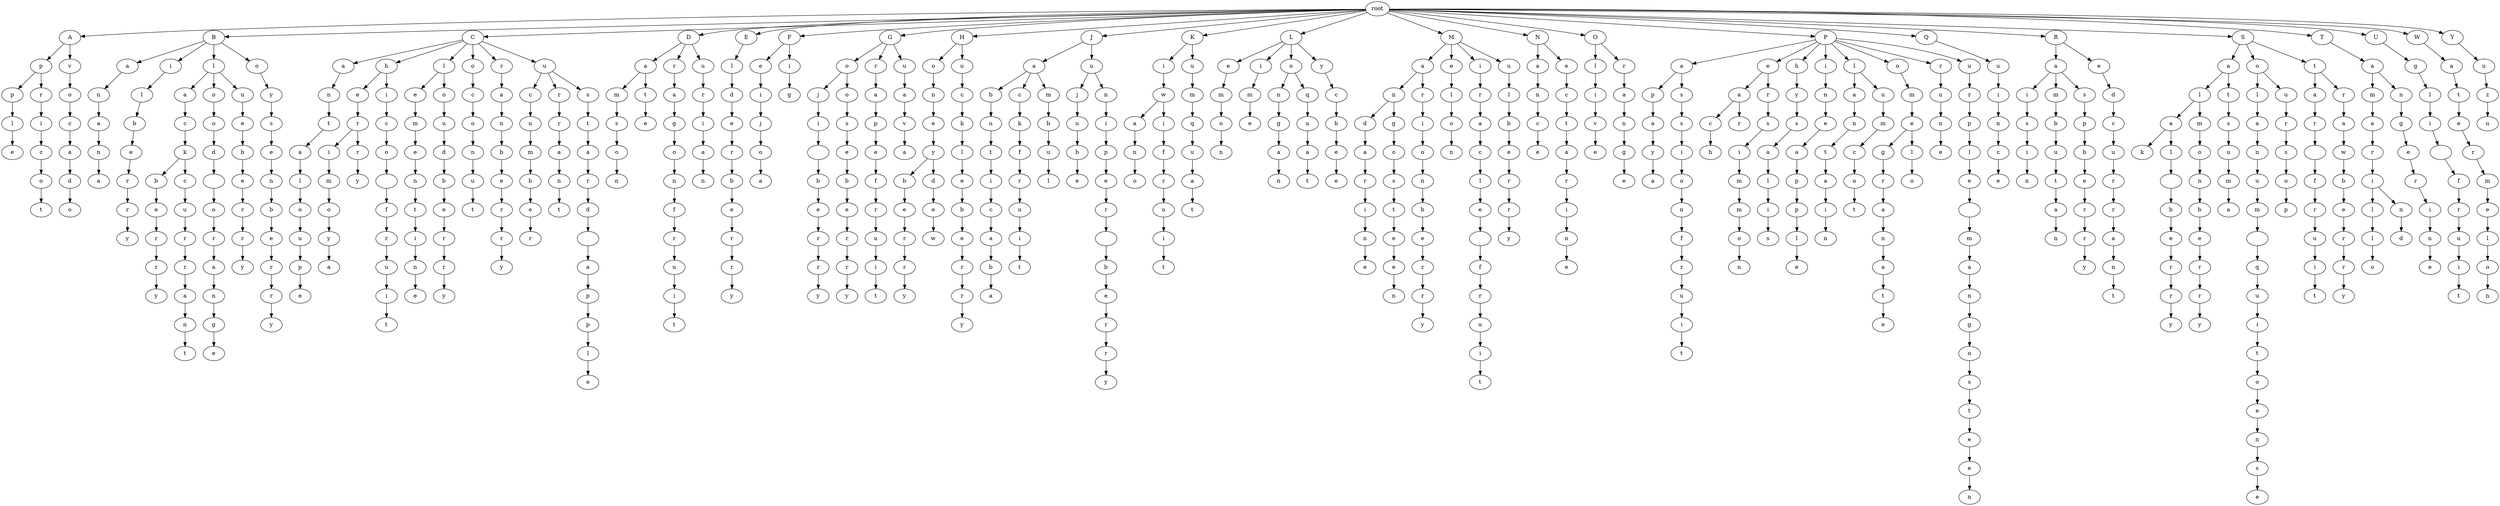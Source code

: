 digraph Trie {
   Node_1 [label=root]
   Node_2 [label="A"]
   Node_1 -> Node_2
   Node_3 [label="p"]
   Node_2 -> Node_3
   Node_4 [label="p"]
   Node_3 -> Node_4
   Node_5 [label="l"]
   Node_4 -> Node_5
   Node_6 [label="e"]
   Node_5 -> Node_6
   Node_7 [label="r"]
   Node_3 -> Node_7
   Node_8 [label="i"]
   Node_7 -> Node_8
   Node_9 [label="c"]
   Node_8 -> Node_9
   Node_10 [label="o"]
   Node_9 -> Node_10
   Node_11 [label="t"]
   Node_10 -> Node_11
   Node_12 [label="v"]
   Node_2 -> Node_12
   Node_13 [label="o"]
   Node_12 -> Node_13
   Node_14 [label="c"]
   Node_13 -> Node_14
   Node_15 [label="a"]
   Node_14 -> Node_15
   Node_16 [label="d"]
   Node_15 -> Node_16
   Node_17 [label="o"]
   Node_16 -> Node_17
   Node_18 [label="B"]
   Node_1 -> Node_18
   Node_19 [label="a"]
   Node_18 -> Node_19
   Node_20 [label="n"]
   Node_19 -> Node_20
   Node_21 [label="a"]
   Node_20 -> Node_21
   Node_22 [label="n"]
   Node_21 -> Node_22
   Node_23 [label="a"]
   Node_22 -> Node_23
   Node_24 [label="i"]
   Node_18 -> Node_24
   Node_25 [label="l"]
   Node_24 -> Node_25
   Node_26 [label="b"]
   Node_25 -> Node_26
   Node_27 [label="e"]
   Node_26 -> Node_27
   Node_28 [label="r"]
   Node_27 -> Node_28
   Node_29 [label="r"]
   Node_28 -> Node_29
   Node_30 [label="y"]
   Node_29 -> Node_30
   Node_31 [label="l"]
   Node_18 -> Node_31
   Node_32 [label="a"]
   Node_31 -> Node_32
   Node_33 [label="c"]
   Node_32 -> Node_33
   Node_34 [label="k"]
   Node_33 -> Node_34
   Node_35 [label="b"]
   Node_34 -> Node_35
   Node_36 [label="e"]
   Node_35 -> Node_36
   Node_37 [label="r"]
   Node_36 -> Node_37
   Node_38 [label="r"]
   Node_37 -> Node_38
   Node_39 [label="y"]
   Node_38 -> Node_39
   Node_40 [label="c"]
   Node_34 -> Node_40
   Node_41 [label="u"]
   Node_40 -> Node_41
   Node_42 [label="r"]
   Node_41 -> Node_42
   Node_43 [label="r"]
   Node_42 -> Node_43
   Node_44 [label="a"]
   Node_43 -> Node_44
   Node_45 [label="n"]
   Node_44 -> Node_45
   Node_46 [label="t"]
   Node_45 -> Node_46
   Node_392 [label="o"]
   Node_31 -> Node_392
   Node_393 [label="o"]
   Node_392 -> Node_393
   Node_394 [label="d"]
   Node_393 -> Node_394
   Node_395 [label=" "]
   Node_394 -> Node_395
   Node_396 [label="o"]
   Node_395 -> Node_396
   Node_397 [label="r"]
   Node_396 -> Node_397
   Node_398 [label="a"]
   Node_397 -> Node_398
   Node_399 [label="n"]
   Node_398 -> Node_399
   Node_400 [label="g"]
   Node_399 -> Node_400
   Node_401 [label="e"]
   Node_400 -> Node_401
   Node_47 [label="u"]
   Node_31 -> Node_47
   Node_48 [label="e"]
   Node_47 -> Node_48
   Node_49 [label="b"]
   Node_48 -> Node_49
   Node_50 [label="e"]
   Node_49 -> Node_50
   Node_51 [label="r"]
   Node_50 -> Node_51
   Node_52 [label="r"]
   Node_51 -> Node_52
   Node_53 [label="y"]
   Node_52 -> Node_53
   Node_54 [label="o"]
   Node_18 -> Node_54
   Node_55 [label="y"]
   Node_54 -> Node_55
   Node_56 [label="s"]
   Node_55 -> Node_56
   Node_57 [label="e"]
   Node_56 -> Node_57
   Node_58 [label="n"]
   Node_57 -> Node_58
   Node_59 [label="b"]
   Node_58 -> Node_59
   Node_60 [label="e"]
   Node_59 -> Node_60
   Node_61 [label="r"]
   Node_60 -> Node_61
   Node_62 [label="r"]
   Node_61 -> Node_62
   Node_63 [label="y"]
   Node_62 -> Node_63
   Node_64 [label="C"]
   Node_1 -> Node_64
   Node_328 [label="a"]
   Node_64 -> Node_328
   Node_329 [label="n"]
   Node_328 -> Node_329
   Node_330 [label="t"]
   Node_329 -> Node_330
   Node_331 [label="a"]
   Node_330 -> Node_331
   Node_332 [label="l"]
   Node_331 -> Node_332
   Node_333 [label="o"]
   Node_332 -> Node_333
   Node_334 [label="u"]
   Node_333 -> Node_334
   Node_335 [label="p"]
   Node_334 -> Node_335
   Node_336 [label="e"]
   Node_335 -> Node_336
   Node_71 [label="h"]
   Node_64 -> Node_71
   Node_72 [label="e"]
   Node_71 -> Node_72
   Node_73 [label="r"]
   Node_72 -> Node_73
   Node_76 [label="i"]
   Node_73 -> Node_76
   Node_77 [label="m"]
   Node_76 -> Node_77
   Node_78 [label="o"]
   Node_77 -> Node_78
   Node_79 [label="y"]
   Node_78 -> Node_79
   Node_80 [label="a"]
   Node_79 -> Node_80
   Node_74 [label="r"]
   Node_73 -> Node_74
   Node_75 [label="y"]
   Node_74 -> Node_75
   Node_81 [label="i"]
   Node_71 -> Node_81
   Node_82 [label="c"]
   Node_81 -> Node_82
   Node_83 [label="o"]
   Node_82 -> Node_83
   Node_84 [label=" "]
   Node_83 -> Node_84
   Node_85 [label="f"]
   Node_84 -> Node_85
   Node_86 [label="r"]
   Node_85 -> Node_86
   Node_87 [label="u"]
   Node_86 -> Node_87
   Node_88 [label="i"]
   Node_87 -> Node_88
   Node_89 [label="t"]
   Node_88 -> Node_89
   Node_90 [label="l"]
   Node_64 -> Node_90
   Node_402 [label="e"]
   Node_90 -> Node_402
   Node_403 [label="m"]
   Node_402 -> Node_403
   Node_404 [label="e"]
   Node_403 -> Node_404
   Node_405 [label="n"]
   Node_404 -> Node_405
   Node_406 [label="t"]
   Node_405 -> Node_406
   Node_407 [label="i"]
   Node_406 -> Node_407
   Node_408 [label="n"]
   Node_407 -> Node_408
   Node_409 [label="e"]
   Node_408 -> Node_409
   Node_91 [label="o"]
   Node_90 -> Node_91
   Node_92 [label="u"]
   Node_91 -> Node_92
   Node_93 [label="d"]
   Node_92 -> Node_93
   Node_94 [label="b"]
   Node_93 -> Node_94
   Node_95 [label="e"]
   Node_94 -> Node_95
   Node_96 [label="r"]
   Node_95 -> Node_96
   Node_97 [label="r"]
   Node_96 -> Node_97
   Node_98 [label="y"]
   Node_97 -> Node_98
   Node_99 [label="o"]
   Node_64 -> Node_99
   Node_100 [label="c"]
   Node_99 -> Node_100
   Node_101 [label="o"]
   Node_100 -> Node_101
   Node_102 [label="n"]
   Node_101 -> Node_102
   Node_103 [label="u"]
   Node_102 -> Node_103
   Node_104 [label="t"]
   Node_103 -> Node_104
   Node_105 [label="r"]
   Node_64 -> Node_105
   Node_106 [label="a"]
   Node_105 -> Node_106
   Node_107 [label="n"]
   Node_106 -> Node_107
   Node_108 [label="b"]
   Node_107 -> Node_108
   Node_109 [label="e"]
   Node_108 -> Node_109
   Node_110 [label="r"]
   Node_109 -> Node_110
   Node_111 [label="r"]
   Node_110 -> Node_111
   Node_112 [label="y"]
   Node_111 -> Node_112
   Node_65 [label="u"]
   Node_64 -> Node_65
   Node_113 [label="c"]
   Node_65 -> Node_113
   Node_114 [label="u"]
   Node_113 -> Node_114
   Node_115 [label="m"]
   Node_114 -> Node_115
   Node_116 [label="b"]
   Node_115 -> Node_116
   Node_117 [label="e"]
   Node_116 -> Node_117
   Node_118 [label="r"]
   Node_117 -> Node_118
   Node_66 [label="r"]
   Node_65 -> Node_66
   Node_67 [label="r"]
   Node_66 -> Node_67
   Node_68 [label="a"]
   Node_67 -> Node_68
   Node_69 [label="n"]
   Node_68 -> Node_69
   Node_70 [label="t"]
   Node_69 -> Node_70
   Node_119 [label="s"]
   Node_65 -> Node_119
   Node_120 [label="t"]
   Node_119 -> Node_120
   Node_121 [label="a"]
   Node_120 -> Node_121
   Node_122 [label="r"]
   Node_121 -> Node_122
   Node_123 [label="d"]
   Node_122 -> Node_123
   Node_124 [label=" "]
   Node_123 -> Node_124
   Node_125 [label="a"]
   Node_124 -> Node_125
   Node_126 [label="p"]
   Node_125 -> Node_126
   Node_127 [label="p"]
   Node_126 -> Node_127
   Node_128 [label="l"]
   Node_127 -> Node_128
   Node_129 [label="e"]
   Node_128 -> Node_129
   Node_130 [label="D"]
   Node_1 -> Node_130
   Node_131 [label="a"]
   Node_130 -> Node_131
   Node_132 [label="m"]
   Node_131 -> Node_132
   Node_133 [label="s"]
   Node_132 -> Node_133
   Node_134 [label="o"]
   Node_133 -> Node_134
   Node_135 [label="n"]
   Node_134 -> Node_135
   Node_136 [label="t"]
   Node_131 -> Node_136
   Node_137 [label="e"]
   Node_136 -> Node_137
   Node_138 [label="r"]
   Node_130 -> Node_138
   Node_139 [label="a"]
   Node_138 -> Node_139
   Node_140 [label="g"]
   Node_139 -> Node_140
   Node_141 [label="o"]
   Node_140 -> Node_141
   Node_142 [label="n"]
   Node_141 -> Node_142
   Node_143 [label="f"]
   Node_142 -> Node_143
   Node_144 [label="r"]
   Node_143 -> Node_144
   Node_145 [label="u"]
   Node_144 -> Node_145
   Node_146 [label="i"]
   Node_145 -> Node_146
   Node_147 [label="t"]
   Node_146 -> Node_147
   Node_148 [label="u"]
   Node_130 -> Node_148
   Node_149 [label="r"]
   Node_148 -> Node_149
   Node_150 [label="i"]
   Node_149 -> Node_150
   Node_151 [label="a"]
   Node_150 -> Node_151
   Node_152 [label="n"]
   Node_151 -> Node_152
   Node_153 [label="E"]
   Node_1 -> Node_153
   Node_154 [label="l"]
   Node_153 -> Node_154
   Node_155 [label="d"]
   Node_154 -> Node_155
   Node_156 [label="e"]
   Node_155 -> Node_156
   Node_157 [label="r"]
   Node_156 -> Node_157
   Node_158 [label="b"]
   Node_157 -> Node_158
   Node_159 [label="e"]
   Node_158 -> Node_159
   Node_160 [label="r"]
   Node_159 -> Node_160
   Node_161 [label="r"]
   Node_160 -> Node_161
   Node_162 [label="y"]
   Node_161 -> Node_162
   Node_163 [label="F"]
   Node_1 -> Node_163
   Node_164 [label="e"]
   Node_163 -> Node_164
   Node_165 [label="i"]
   Node_164 -> Node_165
   Node_166 [label="j"]
   Node_165 -> Node_166
   Node_167 [label="o"]
   Node_166 -> Node_167
   Node_168 [label="a"]
   Node_167 -> Node_168
   Node_169 [label="i"]
   Node_163 -> Node_169
   Node_170 [label="g"]
   Node_169 -> Node_170
   Node_171 [label="G"]
   Node_1 -> Node_171
   Node_172 [label="o"]
   Node_171 -> Node_172
   Node_173 [label="j"]
   Node_172 -> Node_173
   Node_174 [label="i"]
   Node_173 -> Node_174
   Node_175 [label=" "]
   Node_174 -> Node_175
   Node_176 [label="b"]
   Node_175 -> Node_176
   Node_177 [label="e"]
   Node_176 -> Node_177
   Node_178 [label="r"]
   Node_177 -> Node_178
   Node_179 [label="r"]
   Node_178 -> Node_179
   Node_180 [label="y"]
   Node_179 -> Node_180
   Node_181 [label="o"]
   Node_172 -> Node_181
   Node_182 [label="s"]
   Node_181 -> Node_182
   Node_183 [label="e"]
   Node_182 -> Node_183
   Node_184 [label="b"]
   Node_183 -> Node_184
   Node_185 [label="e"]
   Node_184 -> Node_185
   Node_186 [label="r"]
   Node_185 -> Node_186
   Node_187 [label="r"]
   Node_186 -> Node_187
   Node_188 [label="y"]
   Node_187 -> Node_188
   Node_189 [label="r"]
   Node_171 -> Node_189
   Node_190 [label="a"]
   Node_189 -> Node_190
   Node_191 [label="p"]
   Node_190 -> Node_191
   Node_192 [label="e"]
   Node_191 -> Node_192
   Node_199 [label="f"]
   Node_192 -> Node_199
   Node_200 [label="r"]
   Node_199 -> Node_200
   Node_201 [label="u"]
   Node_200 -> Node_201
   Node_202 [label="i"]
   Node_201 -> Node_202
   Node_203 [label="t"]
   Node_202 -> Node_203
   Node_204 [label="u"]
   Node_171 -> Node_204
   Node_205 [label="a"]
   Node_204 -> Node_205
   Node_206 [label="v"]
   Node_205 -> Node_206
   Node_207 [label="a"]
   Node_206 -> Node_207
   Node_208 [label="H"]
   Node_1 -> Node_208
   Node_209 [label="o"]
   Node_208 -> Node_209
   Node_210 [label="n"]
   Node_209 -> Node_210
   Node_211 [label="e"]
   Node_210 -> Node_211
   Node_212 [label="y"]
   Node_211 -> Node_212
   Node_213 [label="b"]
   Node_212 -> Node_213
   Node_214 [label="e"]
   Node_213 -> Node_214
   Node_215 [label="r"]
   Node_214 -> Node_215
   Node_216 [label="r"]
   Node_215 -> Node_216
   Node_217 [label="y"]
   Node_216 -> Node_217
   Node_337 [label="d"]
   Node_212 -> Node_337
   Node_338 [label="e"]
   Node_337 -> Node_338
   Node_339 [label="w"]
   Node_338 -> Node_339
   Node_218 [label="u"]
   Node_208 -> Node_218
   Node_219 [label="c"]
   Node_218 -> Node_219
   Node_220 [label="k"]
   Node_219 -> Node_220
   Node_221 [label="l"]
   Node_220 -> Node_221
   Node_222 [label="e"]
   Node_221 -> Node_222
   Node_223 [label="b"]
   Node_222 -> Node_223
   Node_224 [label="e"]
   Node_223 -> Node_224
   Node_225 [label="r"]
   Node_224 -> Node_225
   Node_226 [label="r"]
   Node_225 -> Node_226
   Node_227 [label="y"]
   Node_226 -> Node_227
   Node_228 [label="J"]
   Node_1 -> Node_228
   Node_229 [label="a"]
   Node_228 -> Node_229
   Node_230 [label="b"]
   Node_229 -> Node_230
   Node_231 [label="u"]
   Node_230 -> Node_231
   Node_232 [label="t"]
   Node_231 -> Node_232
   Node_233 [label="i"]
   Node_232 -> Node_233
   Node_234 [label="c"]
   Node_233 -> Node_234
   Node_235 [label="a"]
   Node_234 -> Node_235
   Node_236 [label="b"]
   Node_235 -> Node_236
   Node_237 [label="a"]
   Node_236 -> Node_237
   Node_238 [label="c"]
   Node_229 -> Node_238
   Node_239 [label="k"]
   Node_238 -> Node_239
   Node_240 [label="f"]
   Node_239 -> Node_240
   Node_241 [label="r"]
   Node_240 -> Node_241
   Node_242 [label="u"]
   Node_241 -> Node_242
   Node_243 [label="i"]
   Node_242 -> Node_243
   Node_244 [label="t"]
   Node_243 -> Node_244
   Node_245 [label="m"]
   Node_229 -> Node_245
   Node_246 [label="b"]
   Node_245 -> Node_246
   Node_247 [label="u"]
   Node_246 -> Node_247
   Node_248 [label="l"]
   Node_247 -> Node_248
   Node_249 [label="u"]
   Node_228 -> Node_249
   Node_250 [label="j"]
   Node_249 -> Node_250
   Node_251 [label="u"]
   Node_250 -> Node_251
   Node_252 [label="b"]
   Node_251 -> Node_252
   Node_253 [label="e"]
   Node_252 -> Node_253
   Node_254 [label="n"]
   Node_249 -> Node_254
   Node_255 [label="i"]
   Node_254 -> Node_255
   Node_256 [label="p"]
   Node_255 -> Node_256
   Node_257 [label="e"]
   Node_256 -> Node_257
   Node_258 [label="r"]
   Node_257 -> Node_258
   Node_259 [label=" "]
   Node_258 -> Node_259
   Node_260 [label="b"]
   Node_259 -> Node_260
   Node_261 [label="e"]
   Node_260 -> Node_261
   Node_262 [label="r"]
   Node_261 -> Node_262
   Node_263 [label="r"]
   Node_262 -> Node_263
   Node_264 [label="y"]
   Node_263 -> Node_264
   Node_265 [label="K"]
   Node_1 -> Node_265
   Node_266 [label="i"]
   Node_265 -> Node_266
   Node_267 [label="w"]
   Node_266 -> Node_267
   Node_268 [label="a"]
   Node_267 -> Node_268
   Node_269 [label="n"]
   Node_268 -> Node_269
   Node_270 [label="o"]
   Node_269 -> Node_270
   Node_271 [label="i"]
   Node_267 -> Node_271
   Node_272 [label="f"]
   Node_271 -> Node_272
   Node_273 [label="r"]
   Node_272 -> Node_273
   Node_274 [label="u"]
   Node_273 -> Node_274
   Node_275 [label="i"]
   Node_274 -> Node_275
   Node_276 [label="t"]
   Node_275 -> Node_276
   Node_277 [label="u"]
   Node_265 -> Node_277
   Node_278 [label="m"]
   Node_277 -> Node_278
   Node_279 [label="q"]
   Node_278 -> Node_279
   Node_280 [label="u"]
   Node_279 -> Node_280
   Node_281 [label="a"]
   Node_280 -> Node_281
   Node_282 [label="t"]
   Node_281 -> Node_282
   Node_283 [label="L"]
   Node_1 -> Node_283
   Node_284 [label="e"]
   Node_283 -> Node_284
   Node_285 [label="m"]
   Node_284 -> Node_285
   Node_286 [label="o"]
   Node_285 -> Node_286
   Node_287 [label="n"]
   Node_286 -> Node_287
   Node_288 [label="i"]
   Node_283 -> Node_288
   Node_289 [label="m"]
   Node_288 -> Node_289
   Node_290 [label="e"]
   Node_289 -> Node_290
   Node_291 [label="o"]
   Node_283 -> Node_291
   Node_296 [label="n"]
   Node_291 -> Node_296
   Node_297 [label="g"]
   Node_296 -> Node_297
   Node_298 [label="a"]
   Node_297 -> Node_298
   Node_299 [label="n"]
   Node_298 -> Node_299
   Node_292 [label="q"]
   Node_291 -> Node_292
   Node_293 [label="u"]
   Node_292 -> Node_293
   Node_294 [label="a"]
   Node_293 -> Node_294
   Node_295 [label="t"]
   Node_294 -> Node_295
   Node_300 [label="y"]
   Node_283 -> Node_300
   Node_301 [label="c"]
   Node_300 -> Node_301
   Node_302 [label="h"]
   Node_301 -> Node_302
   Node_303 [label="e"]
   Node_302 -> Node_303
   Node_304 [label="e"]
   Node_303 -> Node_304
   Node_305 [label="M"]
   Node_1 -> Node_305
   Node_306 [label="a"]
   Node_305 -> Node_306
   Node_307 [label="n"]
   Node_306 -> Node_307
   Node_410 [label="d"]
   Node_307 -> Node_410
   Node_411 [label="a"]
   Node_410 -> Node_411
   Node_412 [label="r"]
   Node_411 -> Node_412
   Node_413 [label="i"]
   Node_412 -> Node_413
   Node_414 [label="n"]
   Node_413 -> Node_414
   Node_415 [label="e"]
   Node_414 -> Node_415
   Node_308 [label="g"]
   Node_307 -> Node_308
   Node_309 [label="o"]
   Node_308 -> Node_309
   Node_310 [label="s"]
   Node_309 -> Node_310
   Node_311 [label="t"]
   Node_310 -> Node_311
   Node_312 [label="e"]
   Node_311 -> Node_312
   Node_313 [label="e"]
   Node_312 -> Node_313
   Node_314 [label="n"]
   Node_313 -> Node_314
   Node_315 [label="r"]
   Node_306 -> Node_315
   Node_316 [label="i"]
   Node_315 -> Node_316
   Node_317 [label="o"]
   Node_316 -> Node_317
   Node_318 [label="n"]
   Node_317 -> Node_318
   Node_319 [label="b"]
   Node_318 -> Node_319
   Node_320 [label="e"]
   Node_319 -> Node_320
   Node_321 [label="r"]
   Node_320 -> Node_321
   Node_322 [label="r"]
   Node_321 -> Node_322
   Node_323 [label="y"]
   Node_322 -> Node_323
   Node_324 [label="e"]
   Node_305 -> Node_324
   Node_325 [label="l"]
   Node_324 -> Node_325
   Node_326 [label="o"]
   Node_325 -> Node_326
   Node_327 [label="n"]
   Node_326 -> Node_327
   Node_350 [label="i"]
   Node_305 -> Node_350
   Node_351 [label="r"]
   Node_350 -> Node_351
   Node_352 [label="a"]
   Node_351 -> Node_352
   Node_353 [label="c"]
   Node_352 -> Node_353
   Node_354 [label="l"]
   Node_353 -> Node_354
   Node_355 [label="e"]
   Node_354 -> Node_355
   Node_356 [label=" "]
   Node_355 -> Node_356
   Node_357 [label="f"]
   Node_356 -> Node_357
   Node_358 [label="r"]
   Node_357 -> Node_358
   Node_359 [label="u"]
   Node_358 -> Node_359
   Node_360 [label="i"]
   Node_359 -> Node_360
   Node_361 [label="t"]
   Node_360 -> Node_361
   Node_362 [label="u"]
   Node_305 -> Node_362
   Node_363 [label="l"]
   Node_362 -> Node_363
   Node_364 [label="b"]
   Node_363 -> Node_364
   Node_365 [label="e"]
   Node_364 -> Node_365
   Node_366 [label="r"]
   Node_365 -> Node_366
   Node_367 [label="r"]
   Node_366 -> Node_367
   Node_368 [label="y"]
   Node_367 -> Node_368
   Node_369 [label="N"]
   Node_1 -> Node_369
   Node_378 [label="a"]
   Node_369 -> Node_378
   Node_379 [label="n"]
   Node_378 -> Node_379
   Node_380 [label="c"]
   Node_379 -> Node_380
   Node_381 [label="e"]
   Node_380 -> Node_381
   Node_370 [label="e"]
   Node_369 -> Node_370
   Node_371 [label="c"]
   Node_370 -> Node_371
   Node_372 [label="t"]
   Node_371 -> Node_372
   Node_373 [label="a"]
   Node_372 -> Node_373
   Node_374 [label="r"]
   Node_373 -> Node_374
   Node_375 [label="i"]
   Node_374 -> Node_375
   Node_376 [label="n"]
   Node_375 -> Node_376
   Node_377 [label="e"]
   Node_376 -> Node_377
   Node_382 [label="O"]
   Node_1 -> Node_382
   Node_383 [label="l"]
   Node_382 -> Node_383
   Node_384 [label="i"]
   Node_383 -> Node_384
   Node_385 [label="v"]
   Node_384 -> Node_385
   Node_386 [label="e"]
   Node_385 -> Node_386
   Node_387 [label="r"]
   Node_382 -> Node_387
   Node_388 [label="a"]
   Node_387 -> Node_388
   Node_389 [label="n"]
   Node_388 -> Node_389
   Node_390 [label="g"]
   Node_389 -> Node_390
   Node_391 [label="e"]
   Node_390 -> Node_391
   Node_425 [label="P"]
   Node_1 -> Node_425
   Node_426 [label="a"]
   Node_425 -> Node_426
   Node_427 [label="p"]
   Node_426 -> Node_427
   Node_428 [label="a"]
   Node_427 -> Node_428
   Node_429 [label="y"]
   Node_428 -> Node_429
   Node_430 [label="a"]
   Node_429 -> Node_430
   Node_431 [label="s"]
   Node_426 -> Node_431
   Node_432 [label="s"]
   Node_431 -> Node_432
   Node_433 [label="i"]
   Node_432 -> Node_433
   Node_434 [label="o"]
   Node_433 -> Node_434
   Node_435 [label="n"]
   Node_434 -> Node_435
   Node_436 [label="f"]
   Node_435 -> Node_436
   Node_437 [label="r"]
   Node_436 -> Node_437
   Node_438 [label="u"]
   Node_437 -> Node_438
   Node_439 [label="i"]
   Node_438 -> Node_439
   Node_440 [label="t"]
   Node_439 -> Node_440
   Node_441 [label="e"]
   Node_425 -> Node_441
   Node_442 [label="a"]
   Node_441 -> Node_442
   Node_443 [label="c"]
   Node_442 -> Node_443
   Node_444 [label="h"]
   Node_443 -> Node_444
   Node_445 [label="r"]
   Node_442 -> Node_445
   Node_446 [label="r"]
   Node_441 -> Node_446
   Node_447 [label="s"]
   Node_446 -> Node_447
   Node_448 [label="i"]
   Node_447 -> Node_448
   Node_449 [label="m"]
   Node_448 -> Node_449
   Node_450 [label="m"]
   Node_449 -> Node_450
   Node_451 [label="o"]
   Node_450 -> Node_451
   Node_452 [label="n"]
   Node_451 -> Node_452
   Node_453 [label="h"]
   Node_425 -> Node_453
   Node_454 [label="y"]
   Node_453 -> Node_454
   Node_455 [label="s"]
   Node_454 -> Node_455
   Node_456 [label="a"]
   Node_455 -> Node_456
   Node_457 [label="l"]
   Node_456 -> Node_457
   Node_458 [label="i"]
   Node_457 -> Node_458
   Node_459 [label="s"]
   Node_458 -> Node_459
   Node_473 [label="i"]
   Node_425 -> Node_473
   Node_474 [label="n"]
   Node_473 -> Node_474
   Node_475 [label="e"]
   Node_474 -> Node_475
   Node_476 [label="a"]
   Node_475 -> Node_476
   Node_477 [label="p"]
   Node_476 -> Node_477
   Node_478 [label="p"]
   Node_477 -> Node_478
   Node_479 [label="l"]
   Node_478 -> Node_479
   Node_480 [label="e"]
   Node_479 -> Node_480
   Node_460 [label="l"]
   Node_425 -> Node_460
   Node_461 [label="a"]
   Node_460 -> Node_461
   Node_462 [label="n"]
   Node_461 -> Node_462
   Node_463 [label="t"]
   Node_462 -> Node_463
   Node_464 [label="a"]
   Node_463 -> Node_464
   Node_465 [label="i"]
   Node_464 -> Node_465
   Node_466 [label="n"]
   Node_465 -> Node_466
   Node_467 [label="u"]
   Node_460 -> Node_467
   Node_468 [label="m"]
   Node_467 -> Node_468
   Node_481 [label="c"]
   Node_468 -> Node_481
   Node_482 [label="o"]
   Node_481 -> Node_482
   Node_483 [label="t"]
   Node_482 -> Node_483
   Node_484 [label="o"]
   Node_425 -> Node_484
   Node_485 [label="m"]
   Node_484 -> Node_485
   Node_486 [label="e"]
   Node_485 -> Node_486
   Node_487 [label="g"]
   Node_486 -> Node_487
   Node_488 [label="r"]
   Node_487 -> Node_488
   Node_489 [label="a"]
   Node_488 -> Node_489
   Node_490 [label="n"]
   Node_489 -> Node_490
   Node_491 [label="a"]
   Node_490 -> Node_491
   Node_492 [label="t"]
   Node_491 -> Node_492
   Node_493 [label="e"]
   Node_492 -> Node_493
   Node_494 [label="l"]
   Node_486 -> Node_494
   Node_495 [label="o"]
   Node_494 -> Node_495
   Node_469 [label="r"]
   Node_425 -> Node_469
   Node_470 [label="u"]
   Node_469 -> Node_470
   Node_471 [label="n"]
   Node_470 -> Node_471
   Node_472 [label="e"]
   Node_471 -> Node_472
   Node_496 [label="u"]
   Node_425 -> Node_496
   Node_497 [label="r"]
   Node_496 -> Node_497
   Node_498 [label="p"]
   Node_497 -> Node_498
   Node_499 [label="l"]
   Node_498 -> Node_499
   Node_500 [label="e"]
   Node_499 -> Node_500
   Node_501 [label=" "]
   Node_500 -> Node_501
   Node_502 [label="m"]
   Node_501 -> Node_502
   Node_503 [label="a"]
   Node_502 -> Node_503
   Node_504 [label="n"]
   Node_503 -> Node_504
   Node_505 [label="g"]
   Node_504 -> Node_505
   Node_506 [label="o"]
   Node_505 -> Node_506
   Node_507 [label="s"]
   Node_506 -> Node_507
   Node_508 [label="t"]
   Node_507 -> Node_508
   Node_509 [label="e"]
   Node_508 -> Node_509
   Node_510 [label="e"]
   Node_509 -> Node_510
   Node_511 [label="n"]
   Node_510 -> Node_511
   Node_512 [label="Q"]
   Node_1 -> Node_512
   Node_513 [label="u"]
   Node_512 -> Node_513
   Node_514 [label="i"]
   Node_513 -> Node_514
   Node_515 [label="n"]
   Node_514 -> Node_515
   Node_516 [label="c"]
   Node_515 -> Node_516
   Node_517 [label="e"]
   Node_516 -> Node_517
   Node_193 [label="R"]
   Node_1 -> Node_193
   Node_194 [label="a"]
   Node_193 -> Node_194
   Node_195 [label="i"]
   Node_194 -> Node_195
   Node_196 [label="s"]
   Node_195 -> Node_196
   Node_197 [label="i"]
   Node_196 -> Node_197
   Node_198 [label="n"]
   Node_197 -> Node_198
   Node_536 [label="m"]
   Node_194 -> Node_536
   Node_537 [label="b"]
   Node_536 -> Node_537
   Node_538 [label="u"]
   Node_537 -> Node_538
   Node_539 [label="t"]
   Node_538 -> Node_539
   Node_540 [label="a"]
   Node_539 -> Node_540
   Node_541 [label="n"]
   Node_540 -> Node_541
   Node_518 [label="s"]
   Node_194 -> Node_518
   Node_519 [label="p"]
   Node_518 -> Node_519
   Node_520 [label="b"]
   Node_519 -> Node_520
   Node_521 [label="e"]
   Node_520 -> Node_521
   Node_522 [label="r"]
   Node_521 -> Node_522
   Node_523 [label="r"]
   Node_522 -> Node_523
   Node_524 [label="y"]
   Node_523 -> Node_524
   Node_542 [label="e"]
   Node_193 -> Node_542
   Node_543 [label="d"]
   Node_542 -> Node_543
   Node_544 [label="c"]
   Node_543 -> Node_544
   Node_545 [label="u"]
   Node_544 -> Node_545
   Node_546 [label="r"]
   Node_545 -> Node_546
   Node_547 [label="r"]
   Node_546 -> Node_547
   Node_548 [label="a"]
   Node_547 -> Node_548
   Node_549 [label="n"]
   Node_548 -> Node_549
   Node_550 [label="t"]
   Node_549 -> Node_550
   Node_525 [label="S"]
   Node_1 -> Node_525
   Node_526 [label="a"]
   Node_525 -> Node_526
   Node_527 [label="l"]
   Node_526 -> Node_527
   Node_551 [label="a"]
   Node_527 -> Node_551
   Node_559 [label="k"]
   Node_551 -> Node_559
   Node_552 [label="l"]
   Node_551 -> Node_552
   Node_553 [label=" "]
   Node_552 -> Node_553
   Node_554 [label="b"]
   Node_553 -> Node_554
   Node_555 [label="e"]
   Node_554 -> Node_555
   Node_556 [label="r"]
   Node_555 -> Node_556
   Node_557 [label="r"]
   Node_556 -> Node_557
   Node_558 [label="y"]
   Node_557 -> Node_558
   Node_528 [label="m"]
   Node_527 -> Node_528
   Node_529 [label="o"]
   Node_528 -> Node_529
   Node_530 [label="n"]
   Node_529 -> Node_530
   Node_531 [label="b"]
   Node_530 -> Node_531
   Node_532 [label="e"]
   Node_531 -> Node_532
   Node_533 [label="r"]
   Node_532 -> Node_533
   Node_534 [label="r"]
   Node_533 -> Node_534
   Node_535 [label="y"]
   Node_534 -> Node_535
   Node_560 [label="t"]
   Node_526 -> Node_560
   Node_561 [label="s"]
   Node_560 -> Node_561
   Node_562 [label="u"]
   Node_561 -> Node_562
   Node_563 [label="m"]
   Node_562 -> Node_563
   Node_564 [label="a"]
   Node_563 -> Node_564
   Node_565 [label="o"]
   Node_525 -> Node_565
   Node_580 [label="l"]
   Node_565 -> Node_580
   Node_581 [label="a"]
   Node_580 -> Node_581
   Node_582 [label="n"]
   Node_581 -> Node_582
   Node_583 [label="u"]
   Node_582 -> Node_583
   Node_584 [label="m"]
   Node_583 -> Node_584
   Node_585 [label=" "]
   Node_584 -> Node_585
   Node_586 [label="q"]
   Node_585 -> Node_586
   Node_587 [label="u"]
   Node_586 -> Node_587
   Node_588 [label="i"]
   Node_587 -> Node_588
   Node_589 [label="t"]
   Node_588 -> Node_589
   Node_590 [label="o"]
   Node_589 -> Node_590
   Node_591 [label="e"]
   Node_590 -> Node_591
   Node_592 [label="n"]
   Node_591 -> Node_592
   Node_593 [label="s"]
   Node_592 -> Node_593
   Node_594 [label="e"]
   Node_593 -> Node_594
   Node_566 [label="u"]
   Node_565 -> Node_566
   Node_567 [label="r"]
   Node_566 -> Node_567
   Node_568 [label="s"]
   Node_567 -> Node_568
   Node_569 [label="o"]
   Node_568 -> Node_569
   Node_570 [label="p"]
   Node_569 -> Node_570
   Node_571 [label="t"]
   Node_525 -> Node_571
   Node_572 [label="a"]
   Node_571 -> Node_572
   Node_573 [label="r"]
   Node_572 -> Node_573
   Node_574 [label=" "]
   Node_573 -> Node_574
   Node_575 [label="f"]
   Node_574 -> Node_575
   Node_576 [label="r"]
   Node_575 -> Node_576
   Node_577 [label="u"]
   Node_576 -> Node_577
   Node_578 [label="i"]
   Node_577 -> Node_578
   Node_579 [label="t"]
   Node_578 -> Node_579
   Node_595 [label="r"]
   Node_571 -> Node_595
   Node_596 [label="a"]
   Node_595 -> Node_596
   Node_597 [label="w"]
   Node_596 -> Node_597
   Node_598 [label="b"]
   Node_597 -> Node_598
   Node_599 [label="e"]
   Node_598 -> Node_599
   Node_600 [label="r"]
   Node_599 -> Node_600
   Node_601 [label="r"]
   Node_600 -> Node_601
   Node_602 [label="y"]
   Node_601 -> Node_602
   Node_416 [label="T"]
   Node_1 -> Node_416
   Node_417 [label="a"]
   Node_416 -> Node_417
   Node_603 [label="m"]
   Node_417 -> Node_603
   Node_604 [label="a"]
   Node_603 -> Node_604
   Node_605 [label="r"]
   Node_604 -> Node_605
   Node_606 [label="i"]
   Node_605 -> Node_606
   Node_607 [label="l"]
   Node_606 -> Node_607
   Node_608 [label="l"]
   Node_607 -> Node_608
   Node_609 [label="o"]
   Node_608 -> Node_609
   Node_610 [label="n"]
   Node_606 -> Node_610
   Node_611 [label="d"]
   Node_610 -> Node_611
   Node_418 [label="n"]
   Node_417 -> Node_418
   Node_419 [label="g"]
   Node_418 -> Node_419
   Node_420 [label="e"]
   Node_419 -> Node_420
   Node_421 [label="r"]
   Node_420 -> Node_421
   Node_422 [label="i"]
   Node_421 -> Node_422
   Node_423 [label="n"]
   Node_422 -> Node_423
   Node_424 [label="e"]
   Node_423 -> Node_424
   Node_612 [label="U"]
   Node_1 -> Node_612
   Node_613 [label="g"]
   Node_612 -> Node_613
   Node_614 [label="l"]
   Node_613 -> Node_614
   Node_615 [label="i"]
   Node_614 -> Node_615
   Node_616 [label=" "]
   Node_615 -> Node_616
   Node_617 [label="f"]
   Node_616 -> Node_617
   Node_618 [label="r"]
   Node_617 -> Node_618
   Node_619 [label="u"]
   Node_618 -> Node_619
   Node_620 [label="i"]
   Node_619 -> Node_620
   Node_621 [label="t"]
   Node_620 -> Node_621
   Node_340 [label="W"]
   Node_1 -> Node_340
   Node_341 [label="a"]
   Node_340 -> Node_341
   Node_342 [label="t"]
   Node_341 -> Node_342
   Node_343 [label="e"]
   Node_342 -> Node_343
   Node_344 [label="r"]
   Node_343 -> Node_344
   Node_345 [label="m"]
   Node_344 -> Node_345
   Node_346 [label="e"]
   Node_345 -> Node_346
   Node_347 [label="l"]
   Node_346 -> Node_347
   Node_348 [label="o"]
   Node_347 -> Node_348
   Node_349 [label="n"]
   Node_348 -> Node_349
   Node_622 [label="Y"]
   Node_1 -> Node_622
   Node_623 [label="u"]
   Node_622 -> Node_623
   Node_624 [label="z"]
   Node_623 -> Node_624
   Node_625 [label="u"]
   Node_624 -> Node_625
}
